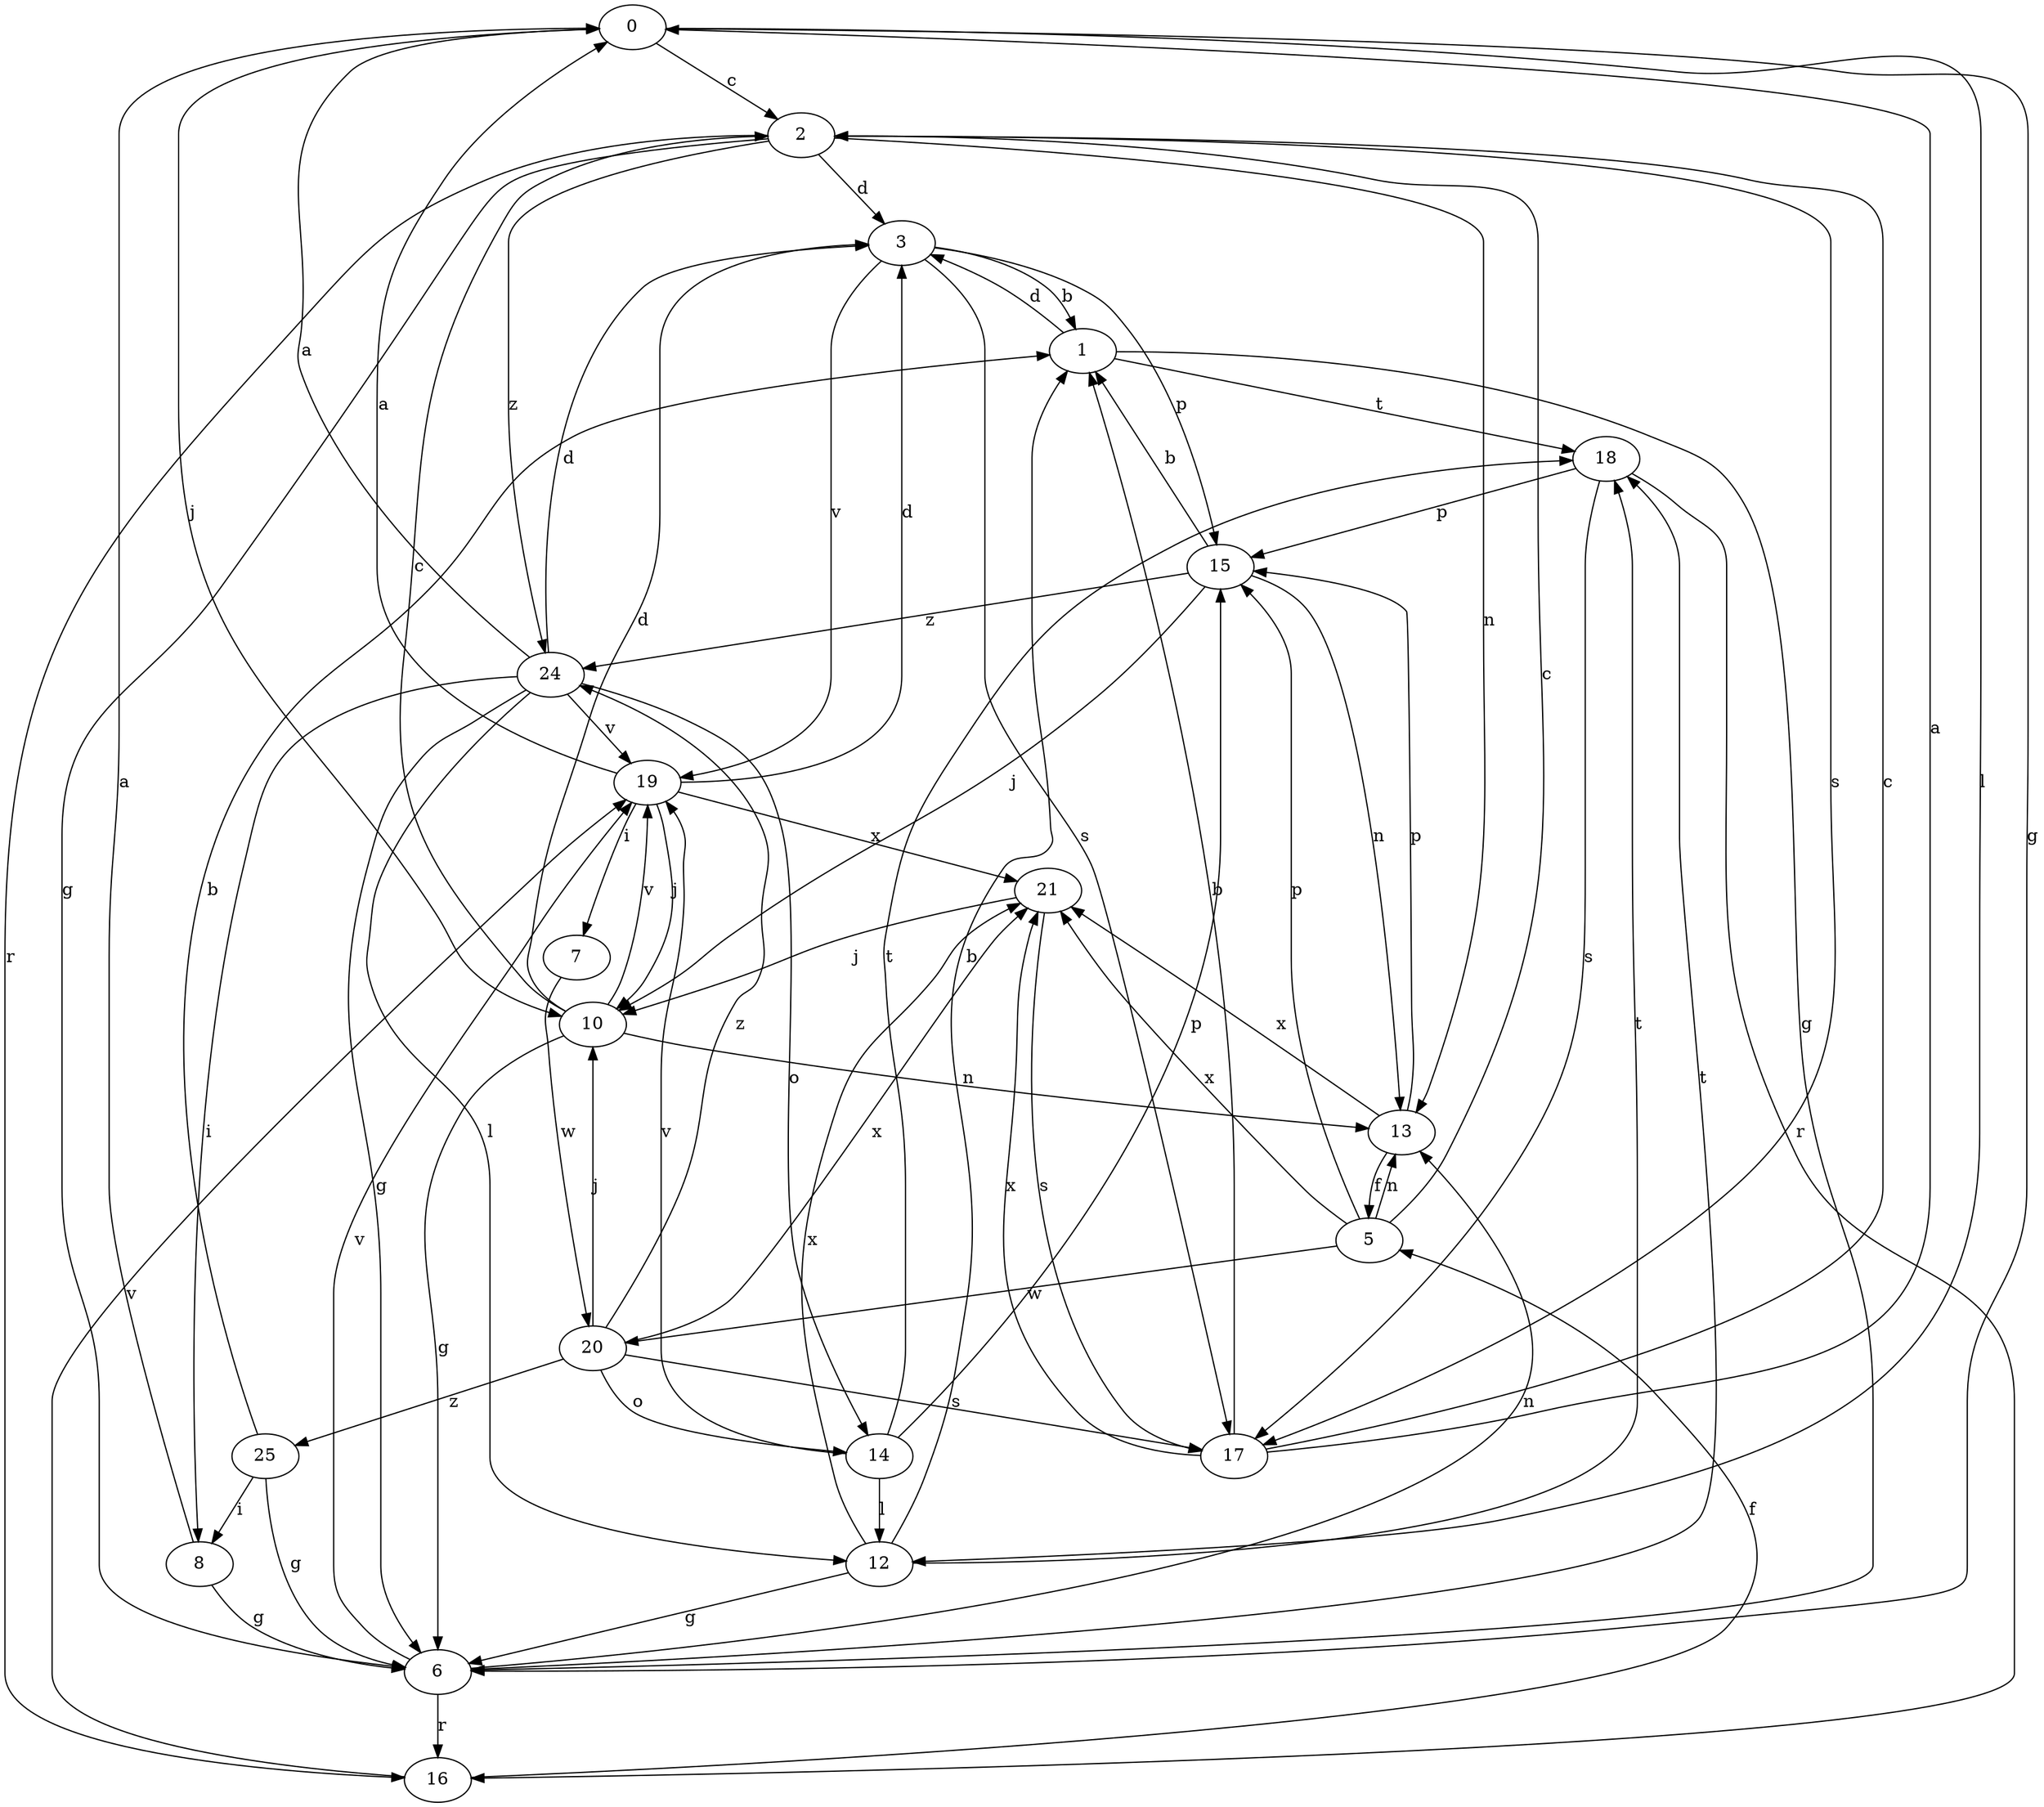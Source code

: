 strict digraph  {
0;
1;
2;
3;
5;
6;
7;
8;
10;
12;
13;
14;
15;
16;
17;
18;
19;
20;
21;
24;
25;
0 -> 2  [label=c];
0 -> 6  [label=g];
0 -> 10  [label=j];
0 -> 12  [label=l];
1 -> 3  [label=d];
1 -> 6  [label=g];
1 -> 18  [label=t];
2 -> 3  [label=d];
2 -> 6  [label=g];
2 -> 13  [label=n];
2 -> 16  [label=r];
2 -> 17  [label=s];
2 -> 24  [label=z];
3 -> 1  [label=b];
3 -> 15  [label=p];
3 -> 17  [label=s];
3 -> 19  [label=v];
5 -> 2  [label=c];
5 -> 13  [label=n];
5 -> 15  [label=p];
5 -> 20  [label=w];
5 -> 21  [label=x];
6 -> 13  [label=n];
6 -> 16  [label=r];
6 -> 18  [label=t];
6 -> 19  [label=v];
7 -> 20  [label=w];
8 -> 0  [label=a];
8 -> 6  [label=g];
10 -> 2  [label=c];
10 -> 3  [label=d];
10 -> 6  [label=g];
10 -> 13  [label=n];
10 -> 19  [label=v];
12 -> 1  [label=b];
12 -> 6  [label=g];
12 -> 18  [label=t];
12 -> 21  [label=x];
13 -> 5  [label=f];
13 -> 15  [label=p];
13 -> 21  [label=x];
14 -> 12  [label=l];
14 -> 15  [label=p];
14 -> 18  [label=t];
14 -> 19  [label=v];
15 -> 1  [label=b];
15 -> 10  [label=j];
15 -> 13  [label=n];
15 -> 24  [label=z];
16 -> 5  [label=f];
16 -> 19  [label=v];
17 -> 0  [label=a];
17 -> 1  [label=b];
17 -> 2  [label=c];
17 -> 21  [label=x];
18 -> 15  [label=p];
18 -> 16  [label=r];
18 -> 17  [label=s];
19 -> 0  [label=a];
19 -> 3  [label=d];
19 -> 7  [label=i];
19 -> 10  [label=j];
19 -> 21  [label=x];
20 -> 10  [label=j];
20 -> 14  [label=o];
20 -> 17  [label=s];
20 -> 21  [label=x];
20 -> 24  [label=z];
20 -> 25  [label=z];
21 -> 10  [label=j];
21 -> 17  [label=s];
24 -> 0  [label=a];
24 -> 3  [label=d];
24 -> 6  [label=g];
24 -> 8  [label=i];
24 -> 12  [label=l];
24 -> 14  [label=o];
24 -> 19  [label=v];
25 -> 1  [label=b];
25 -> 6  [label=g];
25 -> 8  [label=i];
}
